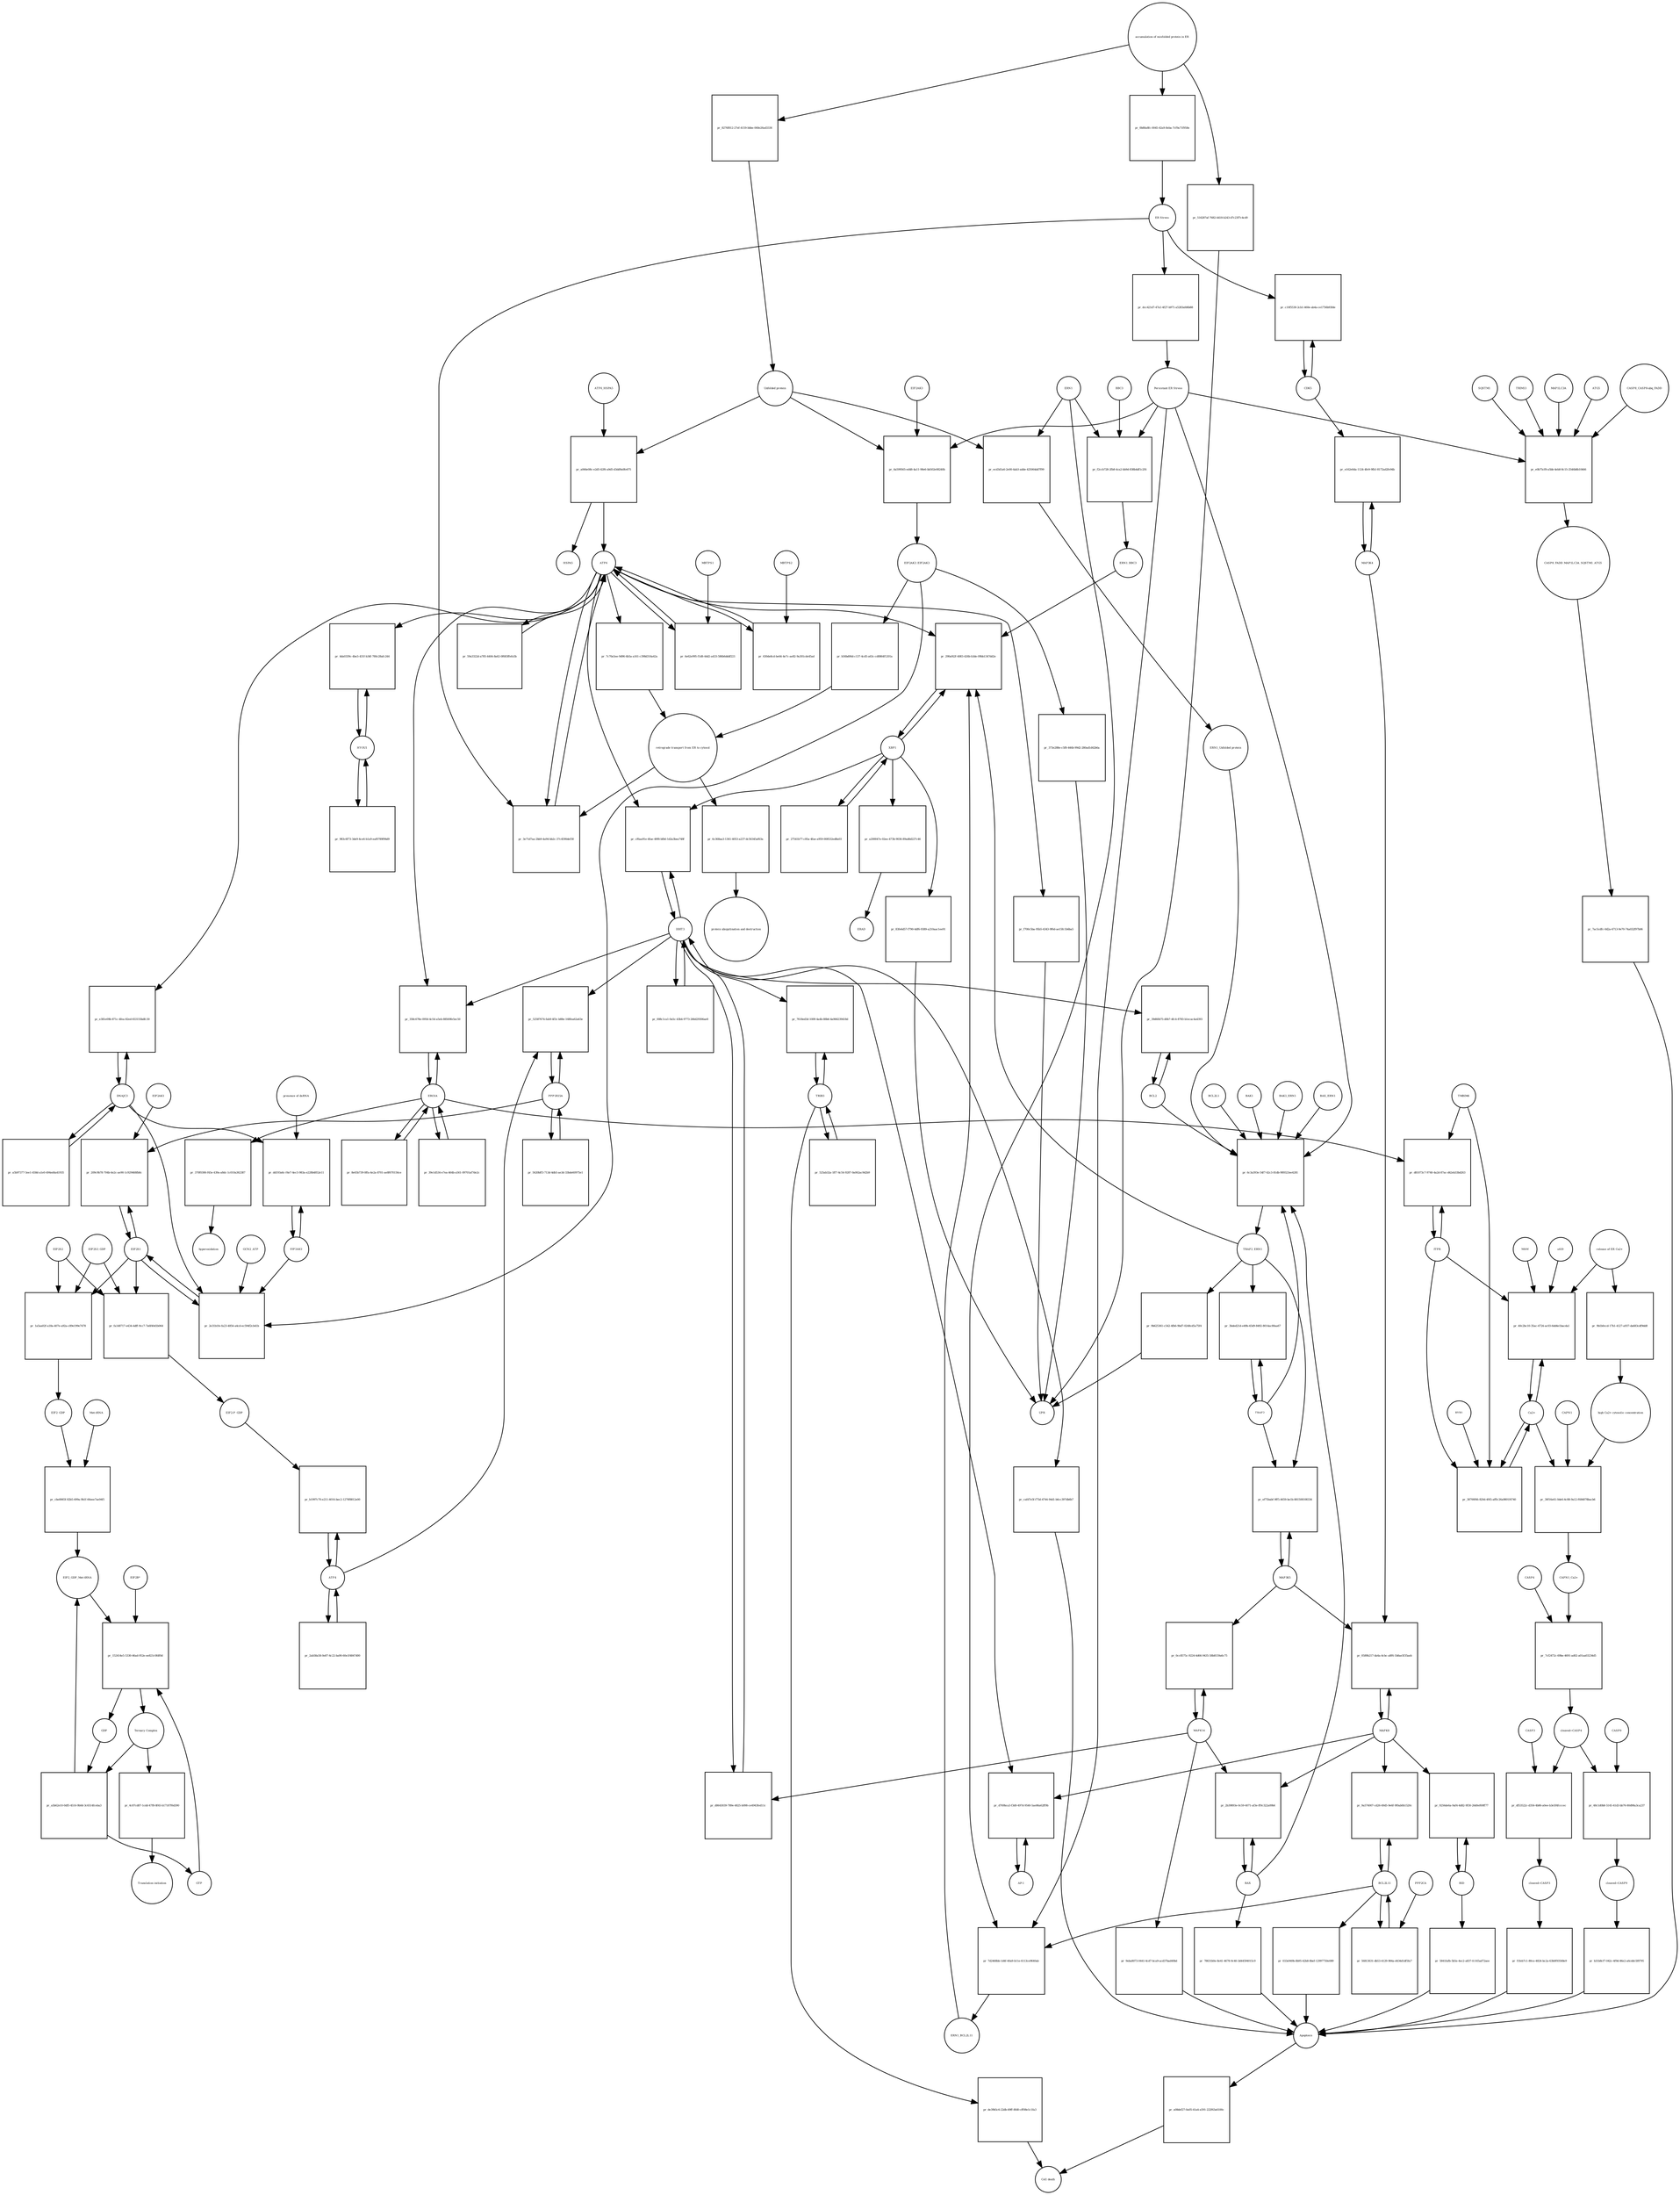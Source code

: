 strict digraph  {
ATF6_HSPA5 [annotation="", bipartite=0, cls=complex, fontsize=4, label=ATF6_HSPA5, shape=circle];
"pr_a066e08c-e2d5-42f6-a9d5-d3dd9a0fe675" [annotation="", bipartite=1, cls=process, fontsize=4, label="pr_a066e08c-e2d5-42f6-a9d5-d3dd9a0fe675", shape=square];
ATF6 [annotation="urn_miriam_hgnc.symbol_ATF6", bipartite=0, cls=macromolecule, fontsize=4, label=ATF6, shape=circle];
HSPA5 [annotation="urn_miriam_hgnc.symbol_HSPA5", bipartite=0, cls=macromolecule, fontsize=4, label=HSPA5, shape=circle];
"Unfolded protein" [annotation="", bipartite=0, cls=macromolecule, fontsize=4, label="Unfolded protein", shape=circle];
ERN1 [annotation="urn_miriam_hgnc.symbol_ERN1", bipartite=0, cls=macromolecule, fontsize=4, label=ERN1, shape=circle];
"pr_ecd3d1a6-2e00-4ab3-adde-425064dd7f99" [annotation="", bipartite=1, cls=process, fontsize=4, label="pr_ecd3d1a6-2e00-4ab3-adde-425064dd7f99", shape=square];
"ERN1_Unfolded protein" [annotation="", bipartite=0, cls=complex, fontsize=4, label="ERN1_Unfolded protein", shape=circle];
EIF2AK3_EIF2AK3 [annotation="", bipartite=0, cls=complex, fontsize=4, label=EIF2AK3_EIF2AK3, shape=circle];
"pr_b56bd06d-c137-4cd5-a63c-cd8864f1201a" [annotation="", bipartite=1, cls=process, fontsize=4, label="pr_b56bd06d-c137-4cd5-a63c-cd8864f1201a", shape=square];
"retrograde transport from ER to cytosol" [annotation="", bipartite=0, cls=phenotype, fontsize=4, label="retrograde transport from ER to cytosol", shape=circle];
"pr_7c70a5ee-9d96-4b5a-a161-c398d316a42a" [annotation="", bipartite=1, cls=process, fontsize=4, label="pr_7c70a5ee-9d96-4b5a-a161-c398d316a42a", shape=square];
"pr_6c368aa3-1361-4053-a237-dc56345af63a" [annotation="", bipartite=1, cls=process, fontsize=4, label="pr_6c368aa3-1361-4053-a237-dc56345af63a", shape=square];
"protein ubiquitination and destruction" [annotation="", bipartite=0, cls=phenotype, fontsize=4, label="protein ubiquitination and destruction", shape=circle];
"pr_6c3a393e-54f7-42c3-81db-989323ee4281" [annotation="", bipartite=1, cls=process, fontsize=4, label="pr_6c3a393e-54f7-42c3-81db-989323ee4281", shape=square];
TRAF2_ERN1 [annotation="", bipartite=0, cls=complex, fontsize=4, label=TRAF2_ERN1, shape=circle];
BAK1_ERN1 [annotation="", bipartite=0, cls=complex, fontsize=4, label=BAK1_ERN1, shape=circle];
BAX_ERN1 [annotation="", bipartite=0, cls=complex, fontsize=4, label=BAX_ERN1, shape=circle];
BCL2 [annotation="urn_miriam_hgnc.symbol_BCL2", bipartite=0, cls="nucleic acid feature", fontsize=4, label=BCL2, shape=circle];
BCL2L1 [annotation="urn_miriam_hgnc.symbol_BCL2L1", bipartite=0, cls=macromolecule, fontsize=4, label=BCL2L1, shape=circle];
"Persistant ER Stress" [annotation="", bipartite=0, cls=phenotype, fontsize=4, label="Persistant ER Stress", shape=circle];
BAX [annotation="urn_miriam_hgnc.symbol_BAX", bipartite=0, cls=macromolecule, fontsize=4, label=BAX, shape=circle];
BAK1 [annotation="urn_miriam_hgnc.symbol_BAK1", bipartite=0, cls=macromolecule, fontsize=4, label=BAK1, shape=circle];
TRAF2 [annotation="urn_miriam_hgnc.symbol_TRAF2", bipartite=0, cls=macromolecule, fontsize=4, label=TRAF2, shape=circle];
XBP1 [annotation="urn_miriam_hgnc.symbol_XBP1", bipartite=0, cls=macromolecule, fontsize=4, label=XBP1, shape=circle];
"pr_290af42f-4083-426b-b3de-09bb1347dd2e" [annotation="", bipartite=1, cls=process, fontsize=4, label="pr_290af42f-4083-426b-b3de-09bb1347dd2e", shape=square];
ERN1_BBC3 [annotation="", bipartite=0, cls=complex, fontsize=4, label=ERN1_BBC3, shape=circle];
ERN1_BCL2L11 [annotation="", bipartite=0, cls=complex, fontsize=4, label=ERN1_BCL2L11, shape=circle];
"pr_27541b77-c85a-4fae-a959-008532ed8a03" [annotation="", bipartite=1, cls=process, fontsize=4, label="pr_27541b77-c85a-4fae-a959-008532ed8a03", shape=square];
"pr_a200047e-02ee-473b-9036-89ad6d227c46" [annotation="", bipartite=1, cls=process, fontsize=4, label="pr_a200047e-02ee-473b-9036-89ad6d227c46", shape=square];
ERAD [annotation="", bipartite=0, cls=phenotype, fontsize=4, label=ERAD, shape=circle];
"pr_83fe6d57-f790-4df6-9389-a210aac1ee91" [annotation="", bipartite=1, cls=process, fontsize=4, label="pr_83fe6d57-f790-4df6-9389-a210aac1ee91", shape=square];
UPR [annotation="", bipartite=0, cls=phenotype, fontsize=4, label=UPR, shape=circle];
"pr_3bded21d-e49b-45d9-8492-8014ac80aa67" [annotation="", bipartite=1, cls=process, fontsize=4, label="pr_3bded21d-e49b-45d9-8492-8014ac80aa67", shape=square];
MAPK8 [annotation="urn_miriam_hgnc.symbol_MAPK8", bipartite=0, cls=macromolecule, fontsize=4, label=MAPK8, shape=circle];
"pr_0589b217-da4a-4cbc-a8f6-1b8ae5f35aeb" [annotation="", bipartite=1, cls=process, fontsize=4, label="pr_0589b217-da4a-4cbc-a8f6-1b8ae5f35aeb", shape=square];
MAP3K4 [annotation="urn_miriam_hgnc.symbol_MAP3K4", bipartite=0, cls=macromolecule, fontsize=4, label=MAP3K4, shape=circle];
MAP3K5 [annotation="urn_miriam_hgnc.symbol_MAP3K5", bipartite=0, cls=macromolecule, fontsize=4, label=MAP3K5, shape=circle];
MAPK14 [annotation="urn_miriam_hgnc.symbol_MAPK14", bipartite=0, cls=macromolecule, fontsize=4, label=MAPK14, shape=circle];
"pr_0cc8575c-9224-4d66-9435-58b8159a6c75" [annotation="", bipartite=1, cls=process, fontsize=4, label="pr_0cc8575c-9224-4d66-9435-58b8159a6c75", shape=square];
"pr_9eba8073-0441-4cd7-bca9-acd37bad40bd" [annotation="", bipartite=1, cls=process, fontsize=4, label="pr_9eba8073-0441-4cd7-bca9-acd37bad40bd", shape=square];
Apoptosis [annotation="", bipartite=0, cls=phenotype, fontsize=4, label=Apoptosis, shape=circle];
DDIT3 [annotation="urn_miriam_hgnc.symbol_DDIT3", bipartite=0, cls=macromolecule, fontsize=4, label=DDIT3, shape=circle];
"pr_d8643039-789e-4825-b098-ce4943fed11c" [annotation="", bipartite=1, cls=process, fontsize=4, label="pr_d8643039-789e-4825-b098-ce4943fed11c", shape=square];
"pr_cafd7e5f-f75d-4744-94d1-b6cc397db6b7" [annotation="", bipartite=1, cls=process, fontsize=4, label="pr_cafd7e5f-f75d-4744-94d1-b6cc397db6b7", shape=square];
"pr_39d60b75-d0b7-4fc4-8783-b1ecac4a4393" [annotation="", bipartite=1, cls=process, fontsize=4, label="pr_39d60b75-d0b7-4fc4-8783-b1ecac4a4393", shape=square];
"pr_3e71d7aa-2bb9-4a94-bb2c-37c4590def30" [annotation="", bipartite=1, cls=process, fontsize=4, label="pr_3e71d7aa-2bb9-4a94-bb2c-37c4590def30", shape=square];
"ER Stress" [annotation="", bipartite=0, cls=phenotype, fontsize=4, label="ER Stress", shape=circle];
"pr_6e62e995-f1d8-44d2-a433-586b6dddf221" [annotation="", bipartite=1, cls=process, fontsize=4, label="pr_6e62e995-f1d8-44d2-a433-586b6dddf221", shape=square];
MBTPS1 [annotation="urn_miriam_hgnc.symbol_MBTPS1", bipartite=0, cls=macromolecule, fontsize=4, label=MBTPS1, shape=circle];
"pr_630de8cd-be64-4e7c-ae82-9a301cde45ad" [annotation="", bipartite=1, cls=process, fontsize=4, label="pr_630de8cd-be64-4e7c-ae82-9a301cde45ad", shape=square];
MBTPS2 [annotation="urn_miriam_hgnc.symbol_MBTPS2", bipartite=0, cls=macromolecule, fontsize=4, label=MBTPS2, shape=circle];
"pr_59a3322d-a785-4404-8a62-0f683ffefa5b" [annotation="", bipartite=1, cls=process, fontsize=4, label="pr_59a3322d-a785-4404-8a62-0f683ffefa5b", shape=square];
"pr_008c1ca1-0a5c-43b4-9773-266d29306ae8" [annotation="", bipartite=1, cls=process, fontsize=4, label="pr_008c1ca1-0a5c-43b4-9773-266d29306ae8", shape=square];
"pr_cf6aa91e-4fae-49f8-bfb6-1d2a3bea748f" [annotation="", bipartite=1, cls=process, fontsize=4, label="pr_cf6aa91e-4fae-49f8-bfb6-1d2a3bea748f", shape=square];
EIF2S1 [annotation="urn_miriam_hgnc.symbol_EIF2S1", bipartite=0, cls=macromolecule, fontsize=4, label=EIF2S1, shape=circle];
"pr_2e31b1fe-fa23-4854-a4cd-ec594f2cb41b" [annotation="", bipartite=1, cls=process, fontsize=4, label="pr_2e31b1fe-fa23-4854-a4cd-ec594f2cb41b", shape=square];
GCN2_ATP [annotation="", bipartite=0, cls=complex, fontsize=4, label=GCN2_ATP, shape=circle];
EIF2AK2 [annotation="urn_miriam_hgnc.symbol_EIF2AK2", bipartite=0, cls=macromolecule, fontsize=4, label=EIF2AK2, shape=circle];
DNAJC3 [annotation="urn_miriam_hgnc.symbol_DNAJC3", bipartite=0, cls=macromolecule, fontsize=4, label=DNAJC3, shape=circle];
EIF2S2 [annotation="urn_miriam_hgnc.symbol_EIF2S2", bipartite=0, cls=macromolecule, fontsize=4, label=EIF2S2, shape=circle];
"pr_1a5aa02f-a18a-407e-a92a-c89e199e7478" [annotation="", bipartite=1, cls=process, fontsize=4, label="pr_1a5aa02f-a18a-407e-a92a-c89e199e7478", shape=square];
EIF2S3_GDP [annotation="", bipartite=0, cls=complex, fontsize=4, label=EIF2S3_GDP, shape=circle];
EIF2_GDP [annotation="", bipartite=0, cls=complex, fontsize=4, label=EIF2_GDP, shape=circle];
"EIF2_GDP_Met-tRNA" [annotation="", bipartite=0, cls=complex, fontsize=4, label="EIF2_GDP_Met-tRNA", shape=circle];
"pr_152414e5-5330-46ad-952e-ee821c0fdf0d" [annotation="", bipartite=1, cls=process, fontsize=4, label="pr_152414e5-5330-46ad-952e-ee821c0fdf0d", shape=square];
"Ternary Complex" [annotation="", bipartite=0, cls=complex, fontsize=4, label="Ternary Complex", shape=circle];
"EIF2B*" [annotation="", bipartite=0, cls=complex, fontsize=4, label="EIF2B*", shape=circle];
GTP [annotation="urn_miriam_obo.chebi_CHEBI%3A57600", bipartite=0, cls="simple chemical", fontsize=4, label=GTP, shape=circle];
GDP [annotation="urn_miriam_obo.chebi_CHEBI%3A65180", bipartite=0, cls="simple chemical", fontsize=4, label=GDP, shape=circle];
"pr_a5b62e10-0df5-4516-9b0d-3c6514fceba3" [annotation="", bipartite=1, cls=process, fontsize=4, label="pr_a5b62e10-0df5-4516-9b0d-3c6514fceba3", shape=square];
ATF4 [annotation="urn_miriam_hgnc.symbol_ATF4", bipartite=0, cls=macromolecule, fontsize=4, label=ATF4, shape=circle];
"pr_b1997c70-e211-4016-bec2-1270f8812e00" [annotation="", bipartite=1, cls=process, fontsize=4, label="pr_b1997c70-e211-4016-bec2-1270f8812e00", shape=square];
"EIF2-P_GDP" [annotation="", bipartite=0, cls=complex, fontsize=4, label="EIF2-P_GDP", shape=circle];
"pr_2ab58a58-0e87-4c22-ba90-60e1f4847d00" [annotation="", bipartite=1, cls=process, fontsize=4, label="pr_2ab58a58-0e87-4c22-ba90-60e1f4847d00", shape=square];
PPP1R15A [annotation="urn_miriam_hgnc.symbol_PPP1R15A", bipartite=0, cls=macromolecule, fontsize=4, label=PPP1R15A, shape=circle];
"pr_52587674-fab9-4f3c-b88e-168fea62a63e" [annotation="", bipartite=1, cls=process, fontsize=4, label="pr_52587674-fab9-4f3c-b88e-168fea62a63e", shape=square];
"pr_5620bff3-713d-4db5-ae3d-33bde60975e1" [annotation="", bipartite=1, cls=process, fontsize=4, label="pr_5620bff3-713d-4db5-ae3d-33bde60975e1", shape=square];
"pr_4c87cd87-1cdd-47f8-8f45-b17187f6d390" [annotation="", bipartite=1, cls=process, fontsize=4, label="pr_4c87cd87-1cdd-47f8-8f45-b17187f6d390", shape=square];
"Translation initiation" [annotation="", bipartite=0, cls=phenotype, fontsize=4, label="Translation initiation", shape=circle];
"pr_ef75babf-9ff5-4659-be1b-881508108334" [annotation="", bipartite=1, cls=process, fontsize=4, label="pr_ef75babf-9ff5-4659-be1b-881508108334", shape=square];
ERO1A [annotation="urn_miriam_hgnc.symbol_ERO1A", bipartite=0, cls=macromolecule, fontsize=4, label=ERO1A, shape=circle];
"pr_358c678e-0956-4c54-a5eb-88569fe5ec50" [annotation="", bipartite=1, cls=process, fontsize=4, label="pr_358c678e-0956-4c54-a5eb-88569fe5ec50", shape=square];
"pr_39e1d534-e7ea-464b-a561-09701af7de2c" [annotation="", bipartite=1, cls=process, fontsize=4, label="pr_39e1d534-e7ea-464b-a561-09701af7de2c", shape=square];
"pr_209c9b78-704b-4e2c-ae90-1c929468fb8c" [annotation="", bipartite=1, cls=process, fontsize=4, label="pr_209c9b78-704b-4e2c-ae90-1c929468fb8c", shape=square];
EIF2AK1 [annotation="urn_miriam_hgnc.symbol_EIF2AK1", bipartite=0, cls=macromolecule, fontsize=4, label=EIF2AK1, shape=circle];
"pr_2b39893e-0c59-4071-af3e-ff0c322a09b6" [annotation="", bipartite=1, cls=process, fontsize=4, label="pr_2b39893e-0c59-4071-af3e-ff0c322a09b6", shape=square];
"pr_78631b0e-8e41-4678-9c40-3d44594015c9" [annotation="", bipartite=1, cls=process, fontsize=4, label="pr_78631b0e-8e41-4678-9c40-3d44594015c9", shape=square];
"Ca2+" [annotation="urn_miriam_obo.chebi_CHEBI%3A29108", bipartite=0, cls="simple chemical", fontsize=4, label="Ca2+", shape=circle];
"pr_40c2bc10-35ac-4724-ac03-6dd4e1bacda1" [annotation="", bipartite=1, cls=process, fontsize=4, label="pr_40c2bc10-35ac-4724-ac03-6dd4e1bacda1", shape=square];
"release of ER Ca2+" [annotation="", bipartite=0, cls=phenotype, fontsize=4, label="release of ER Ca2+", shape=circle];
ITPR [annotation="urn_miriam_hgnc.symbol_ITPR1|urn_miriam_hgnc.symbol_ITPR2|urn_miriam_hgnc.symbol_ITPR3", bipartite=0, cls=macromolecule, fontsize=4, label=ITPR, shape=circle];
MAM [annotation="", bipartite=0, cls=phenotype, fontsize=4, label=MAM, shape=circle];
s619 [annotation="", bipartite=0, cls=complex, fontsize=4, label=s619, shape=circle];
"pr_e162e0da-1124-4fe9-9fb1-8172ad2fe94b" [annotation="", bipartite=1, cls=process, fontsize=4, label="pr_e162e0da-1124-4fe9-9fb1-8172ad2fe94b", shape=square];
CDK5 [annotation="urn_miriam_hgnc.symbol_CDK5", bipartite=0, cls=macromolecule, fontsize=4, label=CDK5, shape=circle];
"pr_c10f5530-2cb1-460e-ab4a-ce1756b93fde" [annotation="", bipartite=1, cls="uncertain process", fontsize=4, label="pr_c10f5530-2cb1-460e-ab4a-ce1756b93fde", shape=square];
"pr_a08def27-0a05-41a4-a591-222f63a6100c" [annotation="", bipartite=1, cls=process, fontsize=4, label="pr_a08def27-0a05-41a4-a591-222f63a6100c", shape=square];
"Cell death" [annotation="", bipartite=0, cls=phenotype, fontsize=4, label="Cell death", shape=circle];
"pr_38700f66-820d-4f45-affb-26a9801f4740" [annotation="", bipartite=1, cls=process, fontsize=4, label="pr_38700f66-820d-4f45-affb-26a9801f4740", shape=square];
TMBIM6 [annotation="urn_miriam_hgnc.symbol_TMBIM6", bipartite=0, cls=macromolecule, fontsize=4, label=TMBIM6, shape=circle];
RYR1 [annotation="urn_miriam_hgnc.symbol_RYR1", bipartite=0, cls=macromolecule, fontsize=4, label=RYR1, shape=circle];
EIF2AK3 [annotation="urn_miriam_hgnc.symbol_EIF2AK3", bipartite=0, cls=macromolecule, fontsize=4, label=EIF2AK3, shape=circle];
"pr_6a599565-ed48-4a11-98e6-bb502e08240b" [annotation="", bipartite=1, cls=process, fontsize=4, label="pr_6a599565-ed48-4a11-98e6-bb502e08240b", shape=square];
"pr_370f0306-f45e-439a-a8dc-1c010a362387" [annotation="", bipartite=1, cls=process, fontsize=4, label="pr_370f0306-f45e-439a-a8dc-1c010a362387", shape=square];
hyperoxidation [annotation="", bipartite=0, cls=phenotype, fontsize=4, label=hyperoxidation, shape=circle];
"pr_8e65b739-0ffa-4e2a-8701-ae8f670156ce" [annotation="", bipartite=1, cls=process, fontsize=4, label="pr_8e65b739-0ffa-4e2a-8701-ae8f670156ce", shape=square];
"pr_dcc421d7-47a1-4f27-b971-a5283afd6b88" [annotation="", bipartite=1, cls=process, fontsize=4, label="pr_dcc421d7-47a1-4f27-b971-a5283afd6b88", shape=square];
"CASP8_CASP8-ubq_FADD" [annotation="", bipartite=0, cls=complex, fontsize=4, label="CASP8_CASP8-ubq_FADD", shape=circle];
"pr_e0b75cf8-a5bb-4eb8-8c15-2546b8b10466" [annotation="", bipartite=1, cls=process, fontsize=4, label="pr_e0b75cf8-a5bb-4eb8-8c15-2546b8b10466", shape=square];
"SQSTM1 " [annotation="urn_miriam_hgnc.symbol_SQSTM1", bipartite=0, cls=macromolecule, fontsize=4, label="SQSTM1 ", shape=circle];
CASP8_FADD_MAP1LC3A_SQSTM1_ATG5 [annotation="", bipartite=0, cls=complex, fontsize=4, label=CASP8_FADD_MAP1LC3A_SQSTM1_ATG5, shape=circle];
TRIM13 [annotation="urn_miriam_hgnc.symbol_TRIM13", bipartite=0, cls=macromolecule, fontsize=4, label=TRIM13, shape=circle];
MAP1LC3A [annotation="urn_miriam_hgnc.symbol_MAP1LC3A", bipartite=0, cls=macromolecule, fontsize=4, label=MAP1LC3A, shape=circle];
ATG5 [annotation="urn_miriam_hgnc.symbol_ATG5", bipartite=0, cls=macromolecule, fontsize=4, label=ATG5, shape=circle];
"pr_7ac5cdfc-0d2a-4713-9e70-74a032f97b06" [annotation="", bipartite=1, cls=process, fontsize=4, label="pr_7ac5cdfc-0d2a-4713-9e70-74a032f97b06", shape=square];
"AP-1" [annotation="urn_miriam_hgnc.symbol_FOS|urn_miriam_hgnc.symbol_FOSB|urn_miriam_hgnc.symbol_FOSL1|urn_miriam_hgnc.symbol_FOSL2|urn_miriam_hgnc.symbol_JUN|urn_miriam_hgnc.symbol_JUNB|urn_miriam_hgnc.symbol_JUND", bipartite=0, cls=macromolecule, fontsize=4, label="AP-1", shape=circle];
"pr_d769bca3-f3d0-497d-9540-5ae86a62ff9b" [annotation="", bipartite=1, cls=process, fontsize=4, label="pr_d769bca3-f3d0-497d-9540-5ae86a62ff9b", shape=square];
"pr_dd193a6c-f4e7-4ec5-983a-e228b4852e11" [annotation="", bipartite=1, cls=process, fontsize=4, label="pr_dd193a6c-f4e7-4ec5-983a-e228b4852e11", shape=square];
"presence of dsRNA" [annotation="", bipartite=0, cls=phenotype, fontsize=4, label="presence of dsRNA", shape=circle];
"Met-tRNA" [annotation="urn_miriam_hgnc_HGNC%3A34779", bipartite=0, cls="nucleic acid feature", fontsize=4, label="Met-tRNA", shape=circle];
"pr_cbe8065f-82b5-499a-9b1f-66eee7ae94f1" [annotation="", bipartite=1, cls=process, fontsize=4, label="pr_cbe8065f-82b5-499a-9b1f-66eee7ae94f1", shape=square];
"pr_fa148717-e434-4dff-9cc7-7a6f40d1b064" [annotation="", bipartite=1, cls=process, fontsize=4, label="pr_fa148717-e434-4dff-9cc7-7a6f40d1b064", shape=square];
"accumulation of misfolded protein in ER" [annotation="", bipartite=0, cls=phenotype, fontsize=4, label="accumulation of misfolded protein in ER", shape=circle];
"pr_8276f812-27ef-4159-bbbe-068e26ad3336" [annotation="", bipartite=1, cls=process, fontsize=4, label="pr_8276f812-27ef-4159-bbbe-068e26ad3336", shape=square];
"pr_0b88a8fc-0045-42a9-8eba-7cf9a71f958e" [annotation="", bipartite=1, cls=process, fontsize=4, label="pr_0b88a8fc-0045-42a9-8eba-7cf9a71f958e", shape=square];
"pr_516287af-7682-4418-b243-d7c23f7c4cd9" [annotation="", bipartite=1, cls=process, fontsize=4, label="pr_516287af-7682-4418-b243-d7c23f7c4cd9", shape=square];
"pr_373e288e-c5f8-446b-99d2-280ad1d42b6a" [annotation="", bipartite=1, cls=process, fontsize=4, label="pr_373e288e-c5f8-446b-99d2-280ad1d42b6a", shape=square];
"pr_9b625361-c542-4fb6-9bd7-0248cd5a75f4" [annotation="", bipartite=1, cls=process, fontsize=4, label="pr_9b625361-c542-4fb6-9bd7-0248cd5a75f4", shape=square];
"pr_f700c5ba-95b5-4343-9f6d-ae15fc1b6ba5" [annotation="", bipartite=1, cls=process, fontsize=4, label="pr_f700c5ba-95b5-4343-9f6d-ae15fc1b6ba5", shape=square];
BCL2L11 [annotation="urn_miriam_hgnc.symbol_BCL2L11", bipartite=0, cls=macromolecule, fontsize=4, label=BCL2L11, shape=circle];
"pr_9a574007-cd26-49d5-9e6f-9f0ab0b1520c" [annotation="", bipartite=1, cls=process, fontsize=4, label="pr_9a574007-cd26-49d5-9e6f-9f0ab0b1520c", shape=square];
BID [annotation="urn_miriam_hgnc.symbol_BID", bipartite=0, cls=macromolecule, fontsize=4, label=BID, shape=circle];
"pr_9256de6a-9af4-4d82-9f30-26d0ef69ff77" [annotation="", bipartite=1, cls=process, fontsize=4, label="pr_9256de6a-9af4-4d82-9f30-26d0ef69ff77", shape=square];
"pr_033e949b-8b95-42b8-8bef-12997750e089" [annotation="", bipartite=1, cls=process, fontsize=4, label="pr_033e949b-8b95-42b8-8bef-12997750e089", shape=square];
"pr_5841fafb-5b5e-4ec2-a837-fc165ad72aee" [annotation="", bipartite=1, cls=process, fontsize=4, label="pr_5841fafb-5b5e-4ec2-a837-fc165ad72aee", shape=square];
"pr_7d2468bb-1d4f-40a9-b11e-6113ce9640ab" [annotation="", bipartite=1, cls=process, fontsize=4, label="pr_7d2468bb-1d4f-40a9-b11e-6113ce9640ab", shape=square];
"pr_f2ccb728-2fb8-4ca2-bb9d-838b4df1c2f4" [annotation="", bipartite=1, cls=process, fontsize=4, label="pr_f2ccb728-2fb8-4ca2-bb9d-838b4df1c2f4", shape=square];
BBC3 [annotation="urn_miriam_hgnc.symbol_BBC3", bipartite=0, cls=macromolecule, fontsize=4, label=BBC3, shape=circle];
"pr_56813631-db53-4129-984a-d434d1df5fa7" [annotation="", bipartite=1, cls=process, fontsize=4, label="pr_56813631-db53-4129-984a-d434d1df5fa7", shape=square];
PPP2CA [annotation="urn_miriam_hgnc.symbol_PPP2CA", bipartite=0, cls=macromolecule, fontsize=4, label=PPP2CA, shape=circle];
TRIB3 [annotation="urn_miriam_hgnc.symbol_TRIB3", bipartite=0, cls=macromolecule, fontsize=4, label=TRIB3, shape=circle];
"pr_7618ed3d-1009-4a4b-88b6-4a966239418d" [annotation="", bipartite=1, cls=process, fontsize=4, label="pr_7618ed3d-1009-4a4b-88b6-4a966239418d", shape=square];
"pr_525ab32a-1ff7-4c54-9287-0a062ac9d2b9" [annotation="", bipartite=1, cls=process, fontsize=4, label="pr_525ab32a-1ff7-4c54-9287-0a062ac9d2b9", shape=square];
"pr_de39b5c6-22db-49ff-8fd0-cff08e1c1fa3" [annotation="", bipartite=1, cls=process, fontsize=4, label="pr_de39b5c6-22db-49ff-8fd0-cff08e1c1fa3", shape=square];
"pr_9b1b0ccd-17b1-4127-a937-da683cdf9dd8" [annotation="", bipartite=1, cls=process, fontsize=4, label="pr_9b1b0ccd-17b1-4127-a937-da683cdf9dd8", shape=square];
"high Ca2+ cytosolic concentration" [annotation="", bipartite=0, cls=phenotype, fontsize=4, label="high Ca2+ cytosolic concentration", shape=circle];
"pr_e381e09b-871c-4fea-82ed-653155bdfc30" [annotation="", bipartite=1, cls=process, fontsize=4, label="pr_e381e09b-871c-4fea-82ed-653155bdfc30", shape=square];
"pr_a5b97377-5ee1-458d-a1e0-494ed4a41935" [annotation="", bipartite=1, cls=process, fontsize=4, label="pr_a5b97377-5ee1-458d-a1e0-494ed4a41935", shape=square];
"pr_d81073c7-9740-4a2d-87ac-d42eb33bd263" [annotation="", bipartite=1, cls=process, fontsize=4, label="pr_d81073c7-9740-4a2d-87ac-d42eb33bd263", shape=square];
CASP4 [annotation="urn_miriam_hgnc.symbol_CASP4", bipartite=0, cls=macromolecule, fontsize=4, label=CASP4, shape=circle];
"pr_7cf2472c-69be-4691-ad02-a01aa03234d5" [annotation="", bipartite=1, cls=process, fontsize=4, label="pr_7cf2472c-69be-4691-ad02-a01aa03234d5", shape=square];
"cleaved~CASP4" [annotation="urn_miriam_hgnc.symbol_CASP4", bipartite=0, cls=macromolecule, fontsize=4, label="cleaved~CASP4", shape=circle];
"CAPN1_Ca2+" [annotation="", bipartite=0, cls=complex, fontsize=4, label="CAPN1_Ca2+", shape=circle];
CASP3 [annotation="urn_miriam_hgnc.symbol_CASP3", bipartite=0, cls=macromolecule, fontsize=4, label=CASP3, shape=circle];
"pr_df53522c-d356-4b86-a0ee-b3e5f4fcccec" [annotation="", bipartite=1, cls=process, fontsize=4, label="pr_df53522c-d356-4b86-a0ee-b3e5f4fcccec", shape=square];
"cleaved~CASP3" [annotation="urn_miriam_hgnc.symbol_CASP3", bipartite=0, cls=macromolecule, fontsize=4, label="cleaved~CASP3", shape=circle];
CASP9 [annotation="urn_miriam_hgnc.symbol_CSAP9", bipartite=0, cls=macromolecule, fontsize=4, label=CASP9, shape=circle];
"pr_48c1d0b8-5145-41d3-bb76-80d98a3ca237" [annotation="", bipartite=1, cls=process, fontsize=4, label="pr_48c1d0b8-5145-41d3-bb76-80d98a3ca237", shape=square];
"cleaved~CASP9" [annotation="urn_miriam_hgnc.symbol_CASP9", bipartite=0, cls=macromolecule, fontsize=4, label="cleaved~CASP9", shape=circle];
CAPN1 [annotation="urn_miriam_hgnc.symbol_CAPN1", bipartite=0, cls=macromolecule, fontsize=4, label=CAPN1, shape=circle];
"pr_30f16e61-0de6-4c88-9a12-f684878bacb6" [annotation="", bipartite=1, cls=process, fontsize=4, label="pr_30f16e61-0de6-4c88-9a12-f684878bacb6", shape=square];
"pr_f1feb7c1-80ce-4824-bc2a-63b0f93568e9" [annotation="", bipartite=1, cls=process, fontsize=4, label="pr_f1feb7c1-80ce-4824-bc2a-63b0f93568e9", shape=square];
"pr_b31b8cf7-042c-4f9d-86e2-a6cddc5f8795" [annotation="", bipartite=1, cls=process, fontsize=4, label="pr_b31b8cf7-042c-4f9d-86e2-a6cddc5f8795", shape=square];
HYOU1 [annotation="urn_miriam_hgnc.symbol_HYOU1", bipartite=0, cls=macromolecule, fontsize=4, label=HYOU1, shape=circle];
"pr_4da0339c-4be3-431f-b34f-780c28afc244" [annotation="", bipartite=1, cls=process, fontsize=4, label="pr_4da0339c-4be3-431f-b34f-780c28afc244", shape=square];
"pr_983c6f73-3de9-4ce6-b1a9-eaf0789f96d9" [annotation="", bipartite=1, cls=process, fontsize=4, label="pr_983c6f73-3de9-4ce6-b1a9-eaf0789f96d9", shape=square];
ATF6_HSPA5 -> "pr_a066e08c-e2d5-42f6-a9d5-d3dd9a0fe675"  [annotation="", interaction_type=consumption];
"pr_a066e08c-e2d5-42f6-a9d5-d3dd9a0fe675" -> ATF6  [annotation="", interaction_type=production];
"pr_a066e08c-e2d5-42f6-a9d5-d3dd9a0fe675" -> HSPA5  [annotation="", interaction_type=production];
ATF6 -> "pr_7c70a5ee-9d96-4b5a-a161-c398d316a42a"  [annotation="", interaction_type=consumption];
ATF6 -> "pr_290af42f-4083-426b-b3de-09bb1347dd2e"  [annotation="urn_miriam_pubmed_26587781|urn_miriam_pubmed_23430059", interaction_type=catalysis];
ATF6 -> "pr_3e71d7aa-2bb9-4a94-bb2c-37c4590def30"  [annotation="", interaction_type=consumption];
ATF6 -> "pr_6e62e995-f1d8-44d2-a433-586b6dddf221"  [annotation="", interaction_type=consumption];
ATF6 -> "pr_630de8cd-be64-4e7c-ae82-9a301cde45ad"  [annotation="", interaction_type=consumption];
ATF6 -> "pr_59a3322d-a785-4404-8a62-0f683ffefa5b"  [annotation="", interaction_type=consumption];
ATF6 -> "pr_cf6aa91e-4fae-49f8-bfb6-1d2a3bea748f"  [annotation="urn_miriam_pubmed_26587781|urn_miriam_pubmed_17991856|urn_miriam_pubmed_28843399", interaction_type=catalysis];
ATF6 -> "pr_358c678e-0956-4c54-a5eb-88569fe5ec50"  [annotation="urn_miriam_pubmed_23850759|urn_miriam_pubmed_25387528", interaction_type=catalysis];
ATF6 -> "pr_f700c5ba-95b5-4343-9f6d-ae15fc1b6ba5"  [annotation="", interaction_type=consumption];
ATF6 -> "pr_e381e09b-871c-4fea-82ed-653155bdfc30"  [annotation="urn_miriam_pubmed_12601012|urn_miriam_pubmed_18360008", interaction_type=catalysis];
ATF6 -> "pr_4da0339c-4be3-431f-b34f-780c28afc244"  [annotation=urn_miriam_pubmed_18360008, interaction_type=catalysis];
"Unfolded protein" -> "pr_a066e08c-e2d5-42f6-a9d5-d3dd9a0fe675"  [annotation="urn_miriam_pubmed_19509052|urn_miriam_pubmed_12847084|urn_miriam_pubmed_23850759", interaction_type=catalysis];
"Unfolded protein" -> "pr_ecd3d1a6-2e00-4ab3-adde-425064dd7f99"  [annotation="", interaction_type=consumption];
"Unfolded protein" -> "pr_6a599565-ed48-4a11-98e6-bb502e08240b"  [annotation=urn_miriam_pubmed_17991856, interaction_type=catalysis];
ERN1 -> "pr_ecd3d1a6-2e00-4ab3-adde-425064dd7f99"  [annotation="", interaction_type=consumption];
ERN1 -> "pr_7d2468bb-1d4f-40a9-b11e-6113ce9640ab"  [annotation="", interaction_type=consumption];
ERN1 -> "pr_f2ccb728-2fb8-4ca2-bb9d-838b4df1c2f4"  [annotation="", interaction_type=consumption];
"pr_ecd3d1a6-2e00-4ab3-adde-425064dd7f99" -> "ERN1_Unfolded protein"  [annotation="", interaction_type=production];
"ERN1_Unfolded protein" -> "pr_6c3a393e-54f7-42c3-81db-989323ee4281"  [annotation="", interaction_type=consumption];
EIF2AK3_EIF2AK3 -> "pr_b56bd06d-c137-4cd5-a63c-cd8864f1201a"  [annotation="", interaction_type=consumption];
EIF2AK3_EIF2AK3 -> "pr_2e31b1fe-fa23-4854-a4cd-ec594f2cb41b"  [annotation="urn_miriam_pubmed_12667446|urn_miriam_pubmed_16246152|urn_miriam_pubmed_12601012|urn_miriam_pubmed_23850759|urn_miriam_pubmed_18360008|urn_miriam_pubmed_26587781", interaction_type=catalysis];
EIF2AK3_EIF2AK3 -> "pr_373e288e-c5f8-446b-99d2-280ad1d42b6a"  [annotation="", interaction_type=consumption];
"pr_b56bd06d-c137-4cd5-a63c-cd8864f1201a" -> "retrograde transport from ER to cytosol"  [annotation="", interaction_type=production];
"retrograde transport from ER to cytosol" -> "pr_6c368aa3-1361-4053-a237-dc56345af63a"  [annotation="", interaction_type=consumption];
"retrograde transport from ER to cytosol" -> "pr_3e71d7aa-2bb9-4a94-bb2c-37c4590def30"  [annotation="urn_miriam_pubmed_18360008|urn_miriam_pubmed_17991856|urn_miriam_pubmed_26587781|urn_miriam_pubmed_12847084", interaction_type=inhibition];
"pr_7c70a5ee-9d96-4b5a-a161-c398d316a42a" -> "retrograde transport from ER to cytosol"  [annotation="", interaction_type=production];
"pr_6c368aa3-1361-4053-a237-dc56345af63a" -> "protein ubiquitination and destruction"  [annotation="", interaction_type=production];
"pr_6c3a393e-54f7-42c3-81db-989323ee4281" -> TRAF2_ERN1  [annotation="", interaction_type=production];
TRAF2_ERN1 -> "pr_290af42f-4083-426b-b3de-09bb1347dd2e"  [annotation="urn_miriam_pubmed_26587781|urn_miriam_pubmed_23430059", interaction_type=catalysis];
TRAF2_ERN1 -> "pr_3bded21d-e49b-45d9-8492-8014ac80aa67"  [annotation=urn_miriam_pubmed_23850759, interaction_type=catalysis];
TRAF2_ERN1 -> "pr_ef75babf-9ff5-4659-be1b-881508108334"  [annotation=urn_miriam_pubmed_23850759, interaction_type=catalysis];
TRAF2_ERN1 -> "pr_9b625361-c542-4fb6-9bd7-0248cd5a75f4"  [annotation="", interaction_type=consumption];
BAK1_ERN1 -> "pr_6c3a393e-54f7-42c3-81db-989323ee4281"  [annotation="urn_miriam_pubmed_23850759|urn_miriam_pubmed_23430059|urn_miriam_pubmed_26587781", interaction_type=catalysis];
BAX_ERN1 -> "pr_6c3a393e-54f7-42c3-81db-989323ee4281"  [annotation="urn_miriam_pubmed_23850759|urn_miriam_pubmed_23430059|urn_miriam_pubmed_26587781", interaction_type=catalysis];
BCL2 -> "pr_6c3a393e-54f7-42c3-81db-989323ee4281"  [annotation="urn_miriam_pubmed_23850759|urn_miriam_pubmed_23430059|urn_miriam_pubmed_26587781", interaction_type=inhibition];
BCL2 -> "pr_39d60b75-d0b7-4fc4-8783-b1ecac4a4393"  [annotation="", interaction_type=consumption];
BCL2L1 -> "pr_6c3a393e-54f7-42c3-81db-989323ee4281"  [annotation="urn_miriam_pubmed_23850759|urn_miriam_pubmed_23430059|urn_miriam_pubmed_26587781", interaction_type=inhibition];
"Persistant ER Stress" -> "pr_6c3a393e-54f7-42c3-81db-989323ee4281"  [annotation="urn_miriam_pubmed_23850759|urn_miriam_pubmed_23430059|urn_miriam_pubmed_26587781", interaction_type=inhibition];
"Persistant ER Stress" -> "pr_6a599565-ed48-4a11-98e6-bb502e08240b"  [annotation=urn_miriam_pubmed_17991856, interaction_type=catalysis];
"Persistant ER Stress" -> "pr_e0b75cf8-a5bb-4eb8-8c15-2546b8b10466"  [annotation=urn_miriam_pubmed_17991856, interaction_type=catalysis];
"Persistant ER Stress" -> "pr_7d2468bb-1d4f-40a9-b11e-6113ce9640ab"  [annotation="urn_miriam_pubmed_23850759|urn_miriam_pubmed_23430059|urn_miriam_pubmed_26587781", interaction_type=inhibition];
"Persistant ER Stress" -> "pr_f2ccb728-2fb8-4ca2-bb9d-838b4df1c2f4"  [annotation="urn_miriam_pubmed_23430059|urn_miriam_pubmed_17991856", interaction_type=inhibition];
BAX -> "pr_6c3a393e-54f7-42c3-81db-989323ee4281"  [annotation="urn_miriam_pubmed_23850759|urn_miriam_pubmed_23430059|urn_miriam_pubmed_26587781", interaction_type=catalysis];
BAX -> "pr_2b39893e-0c59-4071-af3e-ff0c322a09b6"  [annotation="", interaction_type=consumption];
BAX -> "pr_78631b0e-8e41-4678-9c40-3d44594015c9"  [annotation="", interaction_type=consumption];
BAK1 -> "pr_6c3a393e-54f7-42c3-81db-989323ee4281"  [annotation="urn_miriam_pubmed_23850759|urn_miriam_pubmed_23430059|urn_miriam_pubmed_26587781", interaction_type=catalysis];
TRAF2 -> "pr_6c3a393e-54f7-42c3-81db-989323ee4281"  [annotation="", interaction_type=consumption];
TRAF2 -> "pr_3bded21d-e49b-45d9-8492-8014ac80aa67"  [annotation="", interaction_type=consumption];
TRAF2 -> "pr_ef75babf-9ff5-4659-be1b-881508108334"  [annotation=urn_miriam_pubmed_23850759, interaction_type=catalysis];
XBP1 -> "pr_290af42f-4083-426b-b3de-09bb1347dd2e"  [annotation="", interaction_type=consumption];
XBP1 -> "pr_27541b77-c85a-4fae-a959-008532ed8a03"  [annotation="", interaction_type=consumption];
XBP1 -> "pr_a200047e-02ee-473b-9036-89ad6d227c46"  [annotation="", interaction_type=consumption];
XBP1 -> "pr_83fe6d57-f790-4df6-9389-a210aac1ee91"  [annotation="", interaction_type=consumption];
XBP1 -> "pr_cf6aa91e-4fae-49f8-bfb6-1d2a3bea748f"  [annotation="urn_miriam_pubmed_26587781|urn_miriam_pubmed_17991856|urn_miriam_pubmed_28843399", interaction_type=catalysis];
"pr_290af42f-4083-426b-b3de-09bb1347dd2e" -> XBP1  [annotation="", interaction_type=production];
ERN1_BBC3 -> "pr_290af42f-4083-426b-b3de-09bb1347dd2e"  [annotation="urn_miriam_pubmed_26587781|urn_miriam_pubmed_23430059", interaction_type=catalysis];
ERN1_BCL2L11 -> "pr_290af42f-4083-426b-b3de-09bb1347dd2e"  [annotation="urn_miriam_pubmed_26587781|urn_miriam_pubmed_23430059", interaction_type=catalysis];
"pr_27541b77-c85a-4fae-a959-008532ed8a03" -> XBP1  [annotation="", interaction_type=production];
"pr_a200047e-02ee-473b-9036-89ad6d227c46" -> ERAD  [annotation="", interaction_type=production];
"pr_83fe6d57-f790-4df6-9389-a210aac1ee91" -> UPR  [annotation="", interaction_type=production];
"pr_3bded21d-e49b-45d9-8492-8014ac80aa67" -> TRAF2  [annotation="", interaction_type=production];
MAPK8 -> "pr_0589b217-da4a-4cbc-a8f6-1b8ae5f35aeb"  [annotation="", interaction_type=consumption];
MAPK8 -> "pr_2b39893e-0c59-4071-af3e-ff0c322a09b6"  [annotation="urn_miriam_pubmed_18191217|urn_miriam_pubmed_23430059", interaction_type=catalysis];
MAPK8 -> "pr_d769bca3-f3d0-497d-9540-5ae86a62ff9b"  [annotation="urn_miriam_pubmed_26618107|urn_miriam_pubmed_26587781|urn_miriam_pubmed_23850759", interaction_type=catalysis];
MAPK8 -> "pr_9a574007-cd26-49d5-9e6f-9f0ab0b1520c"  [annotation="urn_miriam_pubmed_26018731|urn_miriam_pubmed_23850759", interaction_type=catalysis];
MAPK8 -> "pr_9256de6a-9af4-4d82-9f30-26d0ef69ff77"  [annotation="urn_miriam_pubmed_23430059|urn_miriam_pubmed_11583631", interaction_type=catalysis];
"pr_0589b217-da4a-4cbc-a8f6-1b8ae5f35aeb" -> MAPK8  [annotation="", interaction_type=production];
MAP3K4 -> "pr_0589b217-da4a-4cbc-a8f6-1b8ae5f35aeb"  [annotation="urn_miriam_pubmed_18191217|urn_miriam_pubmed_23850759|urn_miriam_pubmed_26587781", interaction_type=catalysis];
MAP3K4 -> "pr_e162e0da-1124-4fe9-9fb1-8172ad2fe94b"  [annotation="", interaction_type=consumption];
MAP3K5 -> "pr_0589b217-da4a-4cbc-a8f6-1b8ae5f35aeb"  [annotation="urn_miriam_pubmed_18191217|urn_miriam_pubmed_23850759|urn_miriam_pubmed_26587781", interaction_type=catalysis];
MAP3K5 -> "pr_0cc8575c-9224-4d66-9435-58b8159a6c75"  [annotation="urn_miriam_pubmed_23850759|urn_miriam_pubmed_12215209", interaction_type=catalysis];
MAP3K5 -> "pr_ef75babf-9ff5-4659-be1b-881508108334"  [annotation="", interaction_type=consumption];
MAPK14 -> "pr_0cc8575c-9224-4d66-9435-58b8159a6c75"  [annotation="", interaction_type=consumption];
MAPK14 -> "pr_9eba8073-0441-4cd7-bca9-acd37bad40bd"  [annotation="", interaction_type=consumption];
MAPK14 -> "pr_d8643039-789e-4825-b098-ce4943fed11c"  [annotation="urn_miriam_pubmed_23850759|urn_miriam_pubmed_23430059|urn_miriam_pubmed_26137585", interaction_type=catalysis];
MAPK14 -> "pr_2b39893e-0c59-4071-af3e-ff0c322a09b6"  [annotation="urn_miriam_pubmed_18191217|urn_miriam_pubmed_23430059", interaction_type=catalysis];
"pr_0cc8575c-9224-4d66-9435-58b8159a6c75" -> MAPK14  [annotation="", interaction_type=production];
"pr_9eba8073-0441-4cd7-bca9-acd37bad40bd" -> Apoptosis  [annotation="", interaction_type=production];
Apoptosis -> "pr_a08def27-0a05-41a4-a591-222f63a6100c"  [annotation="", interaction_type=consumption];
DDIT3 -> "pr_d8643039-789e-4825-b098-ce4943fed11c"  [annotation="", interaction_type=consumption];
DDIT3 -> "pr_cafd7e5f-f75d-4744-94d1-b6cc397db6b7"  [annotation="", interaction_type=consumption];
DDIT3 -> "pr_39d60b75-d0b7-4fc4-8783-b1ecac4a4393"  [annotation="urn_miriam_pubmed_30662442|urn_miriam_pubmed_23850759", interaction_type=inhibition];
DDIT3 -> "pr_008c1ca1-0a5c-43b4-9773-266d29306ae8"  [annotation="", interaction_type=consumption];
DDIT3 -> "pr_cf6aa91e-4fae-49f8-bfb6-1d2a3bea748f"  [annotation="", interaction_type=consumption];
DDIT3 -> "pr_52587674-fab9-4f3c-b88e-168fea62a63e"  [annotation="urn_miriam_pubmed_23850759|urn_miriam_pubmed_31638256", interaction_type=catalysis];
DDIT3 -> "pr_358c678e-0956-4c54-a5eb-88569fe5ec50"  [annotation="urn_miriam_pubmed_23850759|urn_miriam_pubmed_25387528", interaction_type=catalysis];
DDIT3 -> "pr_d769bca3-f3d0-497d-9540-5ae86a62ff9b"  [annotation="urn_miriam_pubmed_26618107|urn_miriam_pubmed_26587781|urn_miriam_pubmed_23850759", interaction_type=catalysis];
DDIT3 -> "pr_7618ed3d-1009-4a4b-88b6-4a966239418d"  [annotation="urn_miriam_pubmed_23430059|urn_miriam_pubmed_18940792", interaction_type=catalysis];
"pr_d8643039-789e-4825-b098-ce4943fed11c" -> DDIT3  [annotation="", interaction_type=production];
"pr_cafd7e5f-f75d-4744-94d1-b6cc397db6b7" -> Apoptosis  [annotation="", interaction_type=production];
"pr_39d60b75-d0b7-4fc4-8783-b1ecac4a4393" -> BCL2  [annotation="", interaction_type=production];
"pr_3e71d7aa-2bb9-4a94-bb2c-37c4590def30" -> ATF6  [annotation="", interaction_type=production];
"ER Stress" -> "pr_3e71d7aa-2bb9-4a94-bb2c-37c4590def30"  [annotation="urn_miriam_pubmed_18360008|urn_miriam_pubmed_17991856|urn_miriam_pubmed_26587781|urn_miriam_pubmed_12847084", interaction_type=catalysis];
"ER Stress" -> "pr_c10f5530-2cb1-460e-ab4a-ce1756b93fde"  [annotation=urn_miriam_pubmed_22388889, interaction_type=catalysis];
"ER Stress" -> "pr_dcc421d7-47a1-4f27-b971-a5283afd6b88"  [annotation="", interaction_type=consumption];
"pr_6e62e995-f1d8-44d2-a433-586b6dddf221" -> ATF6  [annotation="", interaction_type=production];
MBTPS1 -> "pr_6e62e995-f1d8-44d2-a433-586b6dddf221"  [annotation="urn_miriam_pubmed_18360008|urn_miriam_pubmed_17991856|urn_miriam_pubmed_26587781|urn_miriam_pubmed_23850759", interaction_type=catalysis];
"pr_630de8cd-be64-4e7c-ae82-9a301cde45ad" -> ATF6  [annotation="", interaction_type=production];
MBTPS2 -> "pr_630de8cd-be64-4e7c-ae82-9a301cde45ad"  [annotation="urn_miriam_pubmed_23850759|urn_miriam_pubmed_26587781|urn_miriam_pubmed_17991856|urn_miriam_pubmed_18360008", interaction_type=catalysis];
"pr_59a3322d-a785-4404-8a62-0f683ffefa5b" -> ATF6  [annotation="", interaction_type=production];
"pr_008c1ca1-0a5c-43b4-9773-266d29306ae8" -> DDIT3  [annotation="", interaction_type=production];
"pr_cf6aa91e-4fae-49f8-bfb6-1d2a3bea748f" -> DDIT3  [annotation="", interaction_type=production];
EIF2S1 -> "pr_2e31b1fe-fa23-4854-a4cd-ec594f2cb41b"  [annotation="", interaction_type=consumption];
EIF2S1 -> "pr_1a5aa02f-a18a-407e-a92a-c89e199e7478"  [annotation="", interaction_type=consumption];
EIF2S1 -> "pr_209c9b78-704b-4e2c-ae90-1c929468fb8c"  [annotation="", interaction_type=consumption];
EIF2S1 -> "pr_fa148717-e434-4dff-9cc7-7a6f40d1b064"  [annotation="", interaction_type=consumption];
"pr_2e31b1fe-fa23-4854-a4cd-ec594f2cb41b" -> EIF2S1  [annotation="", interaction_type=production];
GCN2_ATP -> "pr_2e31b1fe-fa23-4854-a4cd-ec594f2cb41b"  [annotation="urn_miriam_pubmed_12667446|urn_miriam_pubmed_16246152|urn_miriam_pubmed_12601012|urn_miriam_pubmed_23850759|urn_miriam_pubmed_18360008|urn_miriam_pubmed_26587781", interaction_type=catalysis];
EIF2AK2 -> "pr_2e31b1fe-fa23-4854-a4cd-ec594f2cb41b"  [annotation="urn_miriam_pubmed_12667446|urn_miriam_pubmed_16246152|urn_miriam_pubmed_12601012|urn_miriam_pubmed_23850759|urn_miriam_pubmed_18360008|urn_miriam_pubmed_26587781", interaction_type=catalysis];
EIF2AK2 -> "pr_dd193a6c-f4e7-4ec5-983a-e228b4852e11"  [annotation="", interaction_type=consumption];
DNAJC3 -> "pr_2e31b1fe-fa23-4854-a4cd-ec594f2cb41b"  [annotation="urn_miriam_pubmed_12667446|urn_miriam_pubmed_16246152|urn_miriam_pubmed_12601012|urn_miriam_pubmed_23850759|urn_miriam_pubmed_18360008|urn_miriam_pubmed_26587781", interaction_type=inhibition];
DNAJC3 -> "pr_dd193a6c-f4e7-4ec5-983a-e228b4852e11"  [annotation="urn_miriam_pubmed_12601012|urn_miriam_pubmed_26587781|urn_miriam_pubmed_23850759", interaction_type=inhibition];
DNAJC3 -> "pr_e381e09b-871c-4fea-82ed-653155bdfc30"  [annotation="", interaction_type=consumption];
DNAJC3 -> "pr_a5b97377-5ee1-458d-a1e0-494ed4a41935"  [annotation="", interaction_type=consumption];
EIF2S2 -> "pr_1a5aa02f-a18a-407e-a92a-c89e199e7478"  [annotation="", interaction_type=consumption];
EIF2S2 -> "pr_fa148717-e434-4dff-9cc7-7a6f40d1b064"  [annotation="", interaction_type=consumption];
"pr_1a5aa02f-a18a-407e-a92a-c89e199e7478" -> EIF2_GDP  [annotation="", interaction_type=production];
EIF2S3_GDP -> "pr_1a5aa02f-a18a-407e-a92a-c89e199e7478"  [annotation="", interaction_type=consumption];
EIF2S3_GDP -> "pr_fa148717-e434-4dff-9cc7-7a6f40d1b064"  [annotation="", interaction_type=consumption];
EIF2_GDP -> "pr_cbe8065f-82b5-499a-9b1f-66eee7ae94f1"  [annotation="", interaction_type=consumption];
"EIF2_GDP_Met-tRNA" -> "pr_152414e5-5330-46ad-952e-ee821c0fdf0d"  [annotation="", interaction_type=consumption];
"pr_152414e5-5330-46ad-952e-ee821c0fdf0d" -> "Ternary Complex"  [annotation="", interaction_type=production];
"pr_152414e5-5330-46ad-952e-ee821c0fdf0d" -> GDP  [annotation="", interaction_type=production];
"Ternary Complex" -> "pr_a5b62e10-0df5-4516-9b0d-3c6514fceba3"  [annotation="", interaction_type=consumption];
"Ternary Complex" -> "pr_4c87cd87-1cdd-47f8-8f45-b17187f6d390"  [annotation="", interaction_type=consumption];
"EIF2B*" -> "pr_152414e5-5330-46ad-952e-ee821c0fdf0d"  [annotation="urn_miriam_pubmed_23850759|urn_miriam_pubmed_16246152", interaction_type=catalysis];
GTP -> "pr_152414e5-5330-46ad-952e-ee821c0fdf0d"  [annotation="", interaction_type=consumption];
GDP -> "pr_a5b62e10-0df5-4516-9b0d-3c6514fceba3"  [annotation="", interaction_type=consumption];
"pr_a5b62e10-0df5-4516-9b0d-3c6514fceba3" -> "EIF2_GDP_Met-tRNA"  [annotation="", interaction_type=production];
"pr_a5b62e10-0df5-4516-9b0d-3c6514fceba3" -> GTP  [annotation="", interaction_type=production];
ATF4 -> "pr_b1997c70-e211-4016-bec2-1270f8812e00"  [annotation="", interaction_type=consumption];
ATF4 -> "pr_2ab58a58-0e87-4c22-ba90-60e1f4847d00"  [annotation="", interaction_type=consumption];
ATF4 -> "pr_52587674-fab9-4f3c-b88e-168fea62a63e"  [annotation="urn_miriam_pubmed_23850759|urn_miriam_pubmed_31638256", interaction_type=catalysis];
"pr_b1997c70-e211-4016-bec2-1270f8812e00" -> ATF4  [annotation="", interaction_type=production];
"EIF2-P_GDP" -> "pr_b1997c70-e211-4016-bec2-1270f8812e00"  [annotation="urn_miriam_pubmed_15277680|urn_miriam_pubmed_16246152|urn_miriam_pubmed_23850759", interaction_type=catalysis];
"pr_2ab58a58-0e87-4c22-ba90-60e1f4847d00" -> ATF4  [annotation="", interaction_type=production];
PPP1R15A -> "pr_52587674-fab9-4f3c-b88e-168fea62a63e"  [annotation="", interaction_type=consumption];
PPP1R15A -> "pr_5620bff3-713d-4db5-ae3d-33bde60975e1"  [annotation="", interaction_type=consumption];
PPP1R15A -> "pr_209c9b78-704b-4e2c-ae90-1c929468fb8c"  [annotation="urn_miriam_pubmed_23850759|urn_miriam_pubmed_12667446|urn_miriam_pubmed_16246152|urn_miriam_pubmed_12601012", interaction_type=catalysis];
"pr_52587674-fab9-4f3c-b88e-168fea62a63e" -> PPP1R15A  [annotation="", interaction_type=production];
"pr_5620bff3-713d-4db5-ae3d-33bde60975e1" -> PPP1R15A  [annotation="", interaction_type=production];
"pr_4c87cd87-1cdd-47f8-8f45-b17187f6d390" -> "Translation initiation"  [annotation="", interaction_type=production];
"pr_ef75babf-9ff5-4659-be1b-881508108334" -> MAP3K5  [annotation="", interaction_type=production];
ERO1A -> "pr_358c678e-0956-4c54-a5eb-88569fe5ec50"  [annotation="", interaction_type=consumption];
ERO1A -> "pr_39e1d534-e7ea-464b-a561-09701af7de2c"  [annotation="", interaction_type=consumption];
ERO1A -> "pr_370f0306-f45e-439a-a8dc-1c010a362387"  [annotation="", interaction_type=consumption];
ERO1A -> "pr_8e65b739-0ffa-4e2a-8701-ae8f670156ce"  [annotation="", interaction_type=consumption];
ERO1A -> "pr_d81073c7-9740-4a2d-87ac-d42eb33bd263"  [annotation="urn_miriam_pubmed_23850759|urn_miriam_pubmed_23430059", interaction_type=catalysis];
"pr_358c678e-0956-4c54-a5eb-88569fe5ec50" -> ERO1A  [annotation="", interaction_type=production];
"pr_39e1d534-e7ea-464b-a561-09701af7de2c" -> ERO1A  [annotation="", interaction_type=production];
"pr_209c9b78-704b-4e2c-ae90-1c929468fb8c" -> EIF2S1  [annotation="", interaction_type=production];
EIF2AK1 -> "pr_209c9b78-704b-4e2c-ae90-1c929468fb8c"  [annotation="urn_miriam_pubmed_23850759|urn_miriam_pubmed_12667446|urn_miriam_pubmed_16246152|urn_miriam_pubmed_12601012", interaction_type=catalysis];
"pr_2b39893e-0c59-4071-af3e-ff0c322a09b6" -> BAX  [annotation="", interaction_type=production];
"pr_78631b0e-8e41-4678-9c40-3d44594015c9" -> Apoptosis  [annotation="", interaction_type=production];
"Ca2+" -> "pr_40c2bc10-35ac-4724-ac03-6dd4e1bacda1"  [annotation="", interaction_type=consumption];
"Ca2+" -> "pr_38700f66-820d-4f45-affb-26a9801f4740"  [annotation="", interaction_type=consumption];
"Ca2+" -> "pr_30f16e61-0de6-4c88-9a12-f684878bacb6"  [annotation="", interaction_type=consumption];
"pr_40c2bc10-35ac-4724-ac03-6dd4e1bacda1" -> "Ca2+"  [annotation="", interaction_type=production];
"release of ER Ca2+" -> "pr_40c2bc10-35ac-4724-ac03-6dd4e1bacda1"  [annotation=urn_miriam_pubmed_23850759, interaction_type=catalysis];
"release of ER Ca2+" -> "pr_9b1b0ccd-17b1-4127-a937-da683cdf9dd8"  [annotation="", interaction_type=consumption];
ITPR -> "pr_40c2bc10-35ac-4724-ac03-6dd4e1bacda1"  [annotation=urn_miriam_pubmed_23850759, interaction_type=catalysis];
ITPR -> "pr_38700f66-820d-4f45-affb-26a9801f4740"  [annotation=urn_miriam_pubmed_23850759, interaction_type=catalysis];
ITPR -> "pr_d81073c7-9740-4a2d-87ac-d42eb33bd263"  [annotation="", interaction_type=consumption];
MAM -> "pr_40c2bc10-35ac-4724-ac03-6dd4e1bacda1"  [annotation=urn_miriam_pubmed_23850759, interaction_type=catalysis];
s619 -> "pr_40c2bc10-35ac-4724-ac03-6dd4e1bacda1"  [annotation=urn_miriam_pubmed_23850759, interaction_type=catalysis];
"pr_e162e0da-1124-4fe9-9fb1-8172ad2fe94b" -> MAP3K4  [annotation="", interaction_type=production];
CDK5 -> "pr_e162e0da-1124-4fe9-9fb1-8172ad2fe94b"  [annotation=urn_miriam_pubmed_22388889, interaction_type=catalysis];
CDK5 -> "pr_c10f5530-2cb1-460e-ab4a-ce1756b93fde"  [annotation="", interaction_type=consumption];
"pr_c10f5530-2cb1-460e-ab4a-ce1756b93fde" -> CDK5  [annotation="", interaction_type=production];
"pr_a08def27-0a05-41a4-a591-222f63a6100c" -> "Cell death"  [annotation="", interaction_type=production];
"pr_38700f66-820d-4f45-affb-26a9801f4740" -> "Ca2+"  [annotation="", interaction_type=production];
TMBIM6 -> "pr_38700f66-820d-4f45-affb-26a9801f4740"  [annotation=urn_miriam_pubmed_23850759, interaction_type=catalysis];
TMBIM6 -> "pr_d81073c7-9740-4a2d-87ac-d42eb33bd263"  [annotation="urn_miriam_pubmed_23850759|urn_miriam_pubmed_23430059", interaction_type=catalysis];
RYR1 -> "pr_38700f66-820d-4f45-affb-26a9801f4740"  [annotation=urn_miriam_pubmed_23850759, interaction_type=catalysis];
EIF2AK3 -> "pr_6a599565-ed48-4a11-98e6-bb502e08240b"  [annotation="", interaction_type=consumption];
"pr_6a599565-ed48-4a11-98e6-bb502e08240b" -> EIF2AK3_EIF2AK3  [annotation="", interaction_type=production];
"pr_370f0306-f45e-439a-a8dc-1c010a362387" -> hyperoxidation  [annotation="", interaction_type=production];
"pr_8e65b739-0ffa-4e2a-8701-ae8f670156ce" -> ERO1A  [annotation="", interaction_type=production];
"pr_dcc421d7-47a1-4f27-b971-a5283afd6b88" -> "Persistant ER Stress"  [annotation="", interaction_type=production];
"CASP8_CASP8-ubq_FADD" -> "pr_e0b75cf8-a5bb-4eb8-8c15-2546b8b10466"  [annotation="", interaction_type=consumption];
"pr_e0b75cf8-a5bb-4eb8-8c15-2546b8b10466" -> CASP8_FADD_MAP1LC3A_SQSTM1_ATG5  [annotation="", interaction_type=production];
"SQSTM1 " -> "pr_e0b75cf8-a5bb-4eb8-8c15-2546b8b10466"  [annotation="", interaction_type=consumption];
CASP8_FADD_MAP1LC3A_SQSTM1_ATG5 -> "pr_7ac5cdfc-0d2a-4713-9e70-74a032f97b06"  [annotation="", interaction_type=consumption];
TRIM13 -> "pr_e0b75cf8-a5bb-4eb8-8c15-2546b8b10466"  [annotation=urn_miriam_pubmed_17991856, interaction_type=catalysis];
MAP1LC3A -> "pr_e0b75cf8-a5bb-4eb8-8c15-2546b8b10466"  [annotation="", interaction_type=consumption];
ATG5 -> "pr_e0b75cf8-a5bb-4eb8-8c15-2546b8b10466"  [annotation="", interaction_type=consumption];
"pr_7ac5cdfc-0d2a-4713-9e70-74a032f97b06" -> Apoptosis  [annotation="", interaction_type=production];
"AP-1" -> "pr_d769bca3-f3d0-497d-9540-5ae86a62ff9b"  [annotation="", interaction_type=consumption];
"pr_d769bca3-f3d0-497d-9540-5ae86a62ff9b" -> "AP-1"  [annotation="", interaction_type=production];
"pr_dd193a6c-f4e7-4ec5-983a-e228b4852e11" -> EIF2AK2  [annotation="", interaction_type=production];
"presence of dsRNA" -> "pr_dd193a6c-f4e7-4ec5-983a-e228b4852e11"  [annotation="urn_miriam_pubmed_12601012|urn_miriam_pubmed_26587781|urn_miriam_pubmed_23850759", interaction_type=catalysis];
"Met-tRNA" -> "pr_cbe8065f-82b5-499a-9b1f-66eee7ae94f1"  [annotation="", interaction_type=consumption];
"pr_cbe8065f-82b5-499a-9b1f-66eee7ae94f1" -> "EIF2_GDP_Met-tRNA"  [annotation="", interaction_type=production];
"pr_fa148717-e434-4dff-9cc7-7a6f40d1b064" -> "EIF2-P_GDP"  [annotation="", interaction_type=production];
"accumulation of misfolded protein in ER" -> "pr_8276f812-27ef-4159-bbbe-068e26ad3336"  [annotation="", interaction_type=consumption];
"accumulation of misfolded protein in ER" -> "pr_0b88a8fc-0045-42a9-8eba-7cf9a71f958e"  [annotation="", interaction_type=consumption];
"accumulation of misfolded protein in ER" -> "pr_516287af-7682-4418-b243-d7c23f7c4cd9"  [annotation="", interaction_type=consumption];
"pr_8276f812-27ef-4159-bbbe-068e26ad3336" -> "Unfolded protein"  [annotation="", interaction_type=production];
"pr_0b88a8fc-0045-42a9-8eba-7cf9a71f958e" -> "ER Stress"  [annotation="", interaction_type=production];
"pr_516287af-7682-4418-b243-d7c23f7c4cd9" -> UPR  [annotation="", interaction_type=production];
"pr_373e288e-c5f8-446b-99d2-280ad1d42b6a" -> UPR  [annotation="", interaction_type=production];
"pr_9b625361-c542-4fb6-9bd7-0248cd5a75f4" -> UPR  [annotation="", interaction_type=production];
"pr_f700c5ba-95b5-4343-9f6d-ae15fc1b6ba5" -> UPR  [annotation="", interaction_type=production];
BCL2L11 -> "pr_9a574007-cd26-49d5-9e6f-9f0ab0b1520c"  [annotation="", interaction_type=consumption];
BCL2L11 -> "pr_033e949b-8b95-42b8-8bef-12997750e089"  [annotation="", interaction_type=consumption];
BCL2L11 -> "pr_7d2468bb-1d4f-40a9-b11e-6113ce9640ab"  [annotation="", interaction_type=consumption];
BCL2L11 -> "pr_56813631-db53-4129-984a-d434d1df5fa7"  [annotation="", interaction_type=consumption];
"pr_9a574007-cd26-49d5-9e6f-9f0ab0b1520c" -> BCL2L11  [annotation="", interaction_type=production];
BID -> "pr_9256de6a-9af4-4d82-9f30-26d0ef69ff77"  [annotation="", interaction_type=consumption];
BID -> "pr_5841fafb-5b5e-4ec2-a837-fc165ad72aee"  [annotation="", interaction_type=consumption];
"pr_9256de6a-9af4-4d82-9f30-26d0ef69ff77" -> BID  [annotation="", interaction_type=production];
"pr_033e949b-8b95-42b8-8bef-12997750e089" -> Apoptosis  [annotation="", interaction_type=production];
"pr_5841fafb-5b5e-4ec2-a837-fc165ad72aee" -> Apoptosis  [annotation="", interaction_type=production];
"pr_7d2468bb-1d4f-40a9-b11e-6113ce9640ab" -> ERN1_BCL2L11  [annotation="", interaction_type=production];
"pr_f2ccb728-2fb8-4ca2-bb9d-838b4df1c2f4" -> ERN1_BBC3  [annotation="", interaction_type=production];
BBC3 -> "pr_f2ccb728-2fb8-4ca2-bb9d-838b4df1c2f4"  [annotation="", interaction_type=consumption];
"pr_56813631-db53-4129-984a-d434d1df5fa7" -> BCL2L11  [annotation="", interaction_type=production];
PPP2CA -> "pr_56813631-db53-4129-984a-d434d1df5fa7"  [annotation="urn_miriam_pubmed_23850759|urn_miriam_pubmed_23430059", interaction_type=catalysis];
TRIB3 -> "pr_7618ed3d-1009-4a4b-88b6-4a966239418d"  [annotation="", interaction_type=consumption];
TRIB3 -> "pr_525ab32a-1ff7-4c54-9287-0a062ac9d2b9"  [annotation="", interaction_type=consumption];
TRIB3 -> "pr_de39b5c6-22db-49ff-8fd0-cff08e1c1fa3"  [annotation="", interaction_type=consumption];
"pr_7618ed3d-1009-4a4b-88b6-4a966239418d" -> TRIB3  [annotation="", interaction_type=production];
"pr_525ab32a-1ff7-4c54-9287-0a062ac9d2b9" -> TRIB3  [annotation="", interaction_type=production];
"pr_de39b5c6-22db-49ff-8fd0-cff08e1c1fa3" -> "Cell death"  [annotation="", interaction_type=production];
"pr_9b1b0ccd-17b1-4127-a937-da683cdf9dd8" -> "high Ca2+ cytosolic concentration"  [annotation="", interaction_type=production];
"high Ca2+ cytosolic concentration" -> "pr_30f16e61-0de6-4c88-9a12-f684878bacb6"  [annotation=urn_miriam_pubmed_19931333, interaction_type=catalysis];
"pr_e381e09b-871c-4fea-82ed-653155bdfc30" -> DNAJC3  [annotation="", interaction_type=production];
"pr_a5b97377-5ee1-458d-a1e0-494ed4a41935" -> DNAJC3  [annotation="", interaction_type=production];
"pr_d81073c7-9740-4a2d-87ac-d42eb33bd263" -> ITPR  [annotation="", interaction_type=production];
CASP4 -> "pr_7cf2472c-69be-4691-ad02-a01aa03234d5"  [annotation="", interaction_type=consumption];
"pr_7cf2472c-69be-4691-ad02-a01aa03234d5" -> "cleaved~CASP4"  [annotation="", interaction_type=production];
"cleaved~CASP4" -> "pr_df53522c-d356-4b86-a0ee-b3e5f4fcccec"  [annotation="urn_miriam_pubmed_19931333|urn_miriam_pubmed_26618107", interaction_type=catalysis];
"cleaved~CASP4" -> "pr_48c1d0b8-5145-41d3-bb76-80d98a3ca237"  [annotation="urn_miriam_pubmed_19931333|urn_miriam_pubmed_26618107", interaction_type=catalysis];
"CAPN1_Ca2+" -> "pr_7cf2472c-69be-4691-ad02-a01aa03234d5"  [annotation=urn_miriam_pubmed_19931333, interaction_type=catalysis];
CASP3 -> "pr_df53522c-d356-4b86-a0ee-b3e5f4fcccec"  [annotation="", interaction_type=consumption];
"pr_df53522c-d356-4b86-a0ee-b3e5f4fcccec" -> "cleaved~CASP3"  [annotation="", interaction_type=production];
"cleaved~CASP3" -> "pr_f1feb7c1-80ce-4824-bc2a-63b0f93568e9"  [annotation="", interaction_type=consumption];
CASP9 -> "pr_48c1d0b8-5145-41d3-bb76-80d98a3ca237"  [annotation="", interaction_type=consumption];
"pr_48c1d0b8-5145-41d3-bb76-80d98a3ca237" -> "cleaved~CASP9"  [annotation="", interaction_type=production];
"cleaved~CASP9" -> "pr_b31b8cf7-042c-4f9d-86e2-a6cddc5f8795"  [annotation="", interaction_type=consumption];
CAPN1 -> "pr_30f16e61-0de6-4c88-9a12-f684878bacb6"  [annotation="", interaction_type=consumption];
"pr_30f16e61-0de6-4c88-9a12-f684878bacb6" -> "CAPN1_Ca2+"  [annotation="", interaction_type=production];
"pr_f1feb7c1-80ce-4824-bc2a-63b0f93568e9" -> Apoptosis  [annotation="", interaction_type=production];
"pr_b31b8cf7-042c-4f9d-86e2-a6cddc5f8795" -> Apoptosis  [annotation="", interaction_type=production];
HYOU1 -> "pr_4da0339c-4be3-431f-b34f-780c28afc244"  [annotation="", interaction_type=consumption];
HYOU1 -> "pr_983c6f73-3de9-4ce6-b1a9-eaf0789f96d9"  [annotation="", interaction_type=consumption];
"pr_4da0339c-4be3-431f-b34f-780c28afc244" -> HYOU1  [annotation="", interaction_type=production];
"pr_983c6f73-3de9-4ce6-b1a9-eaf0789f96d9" -> HYOU1  [annotation="", interaction_type=production];
}
